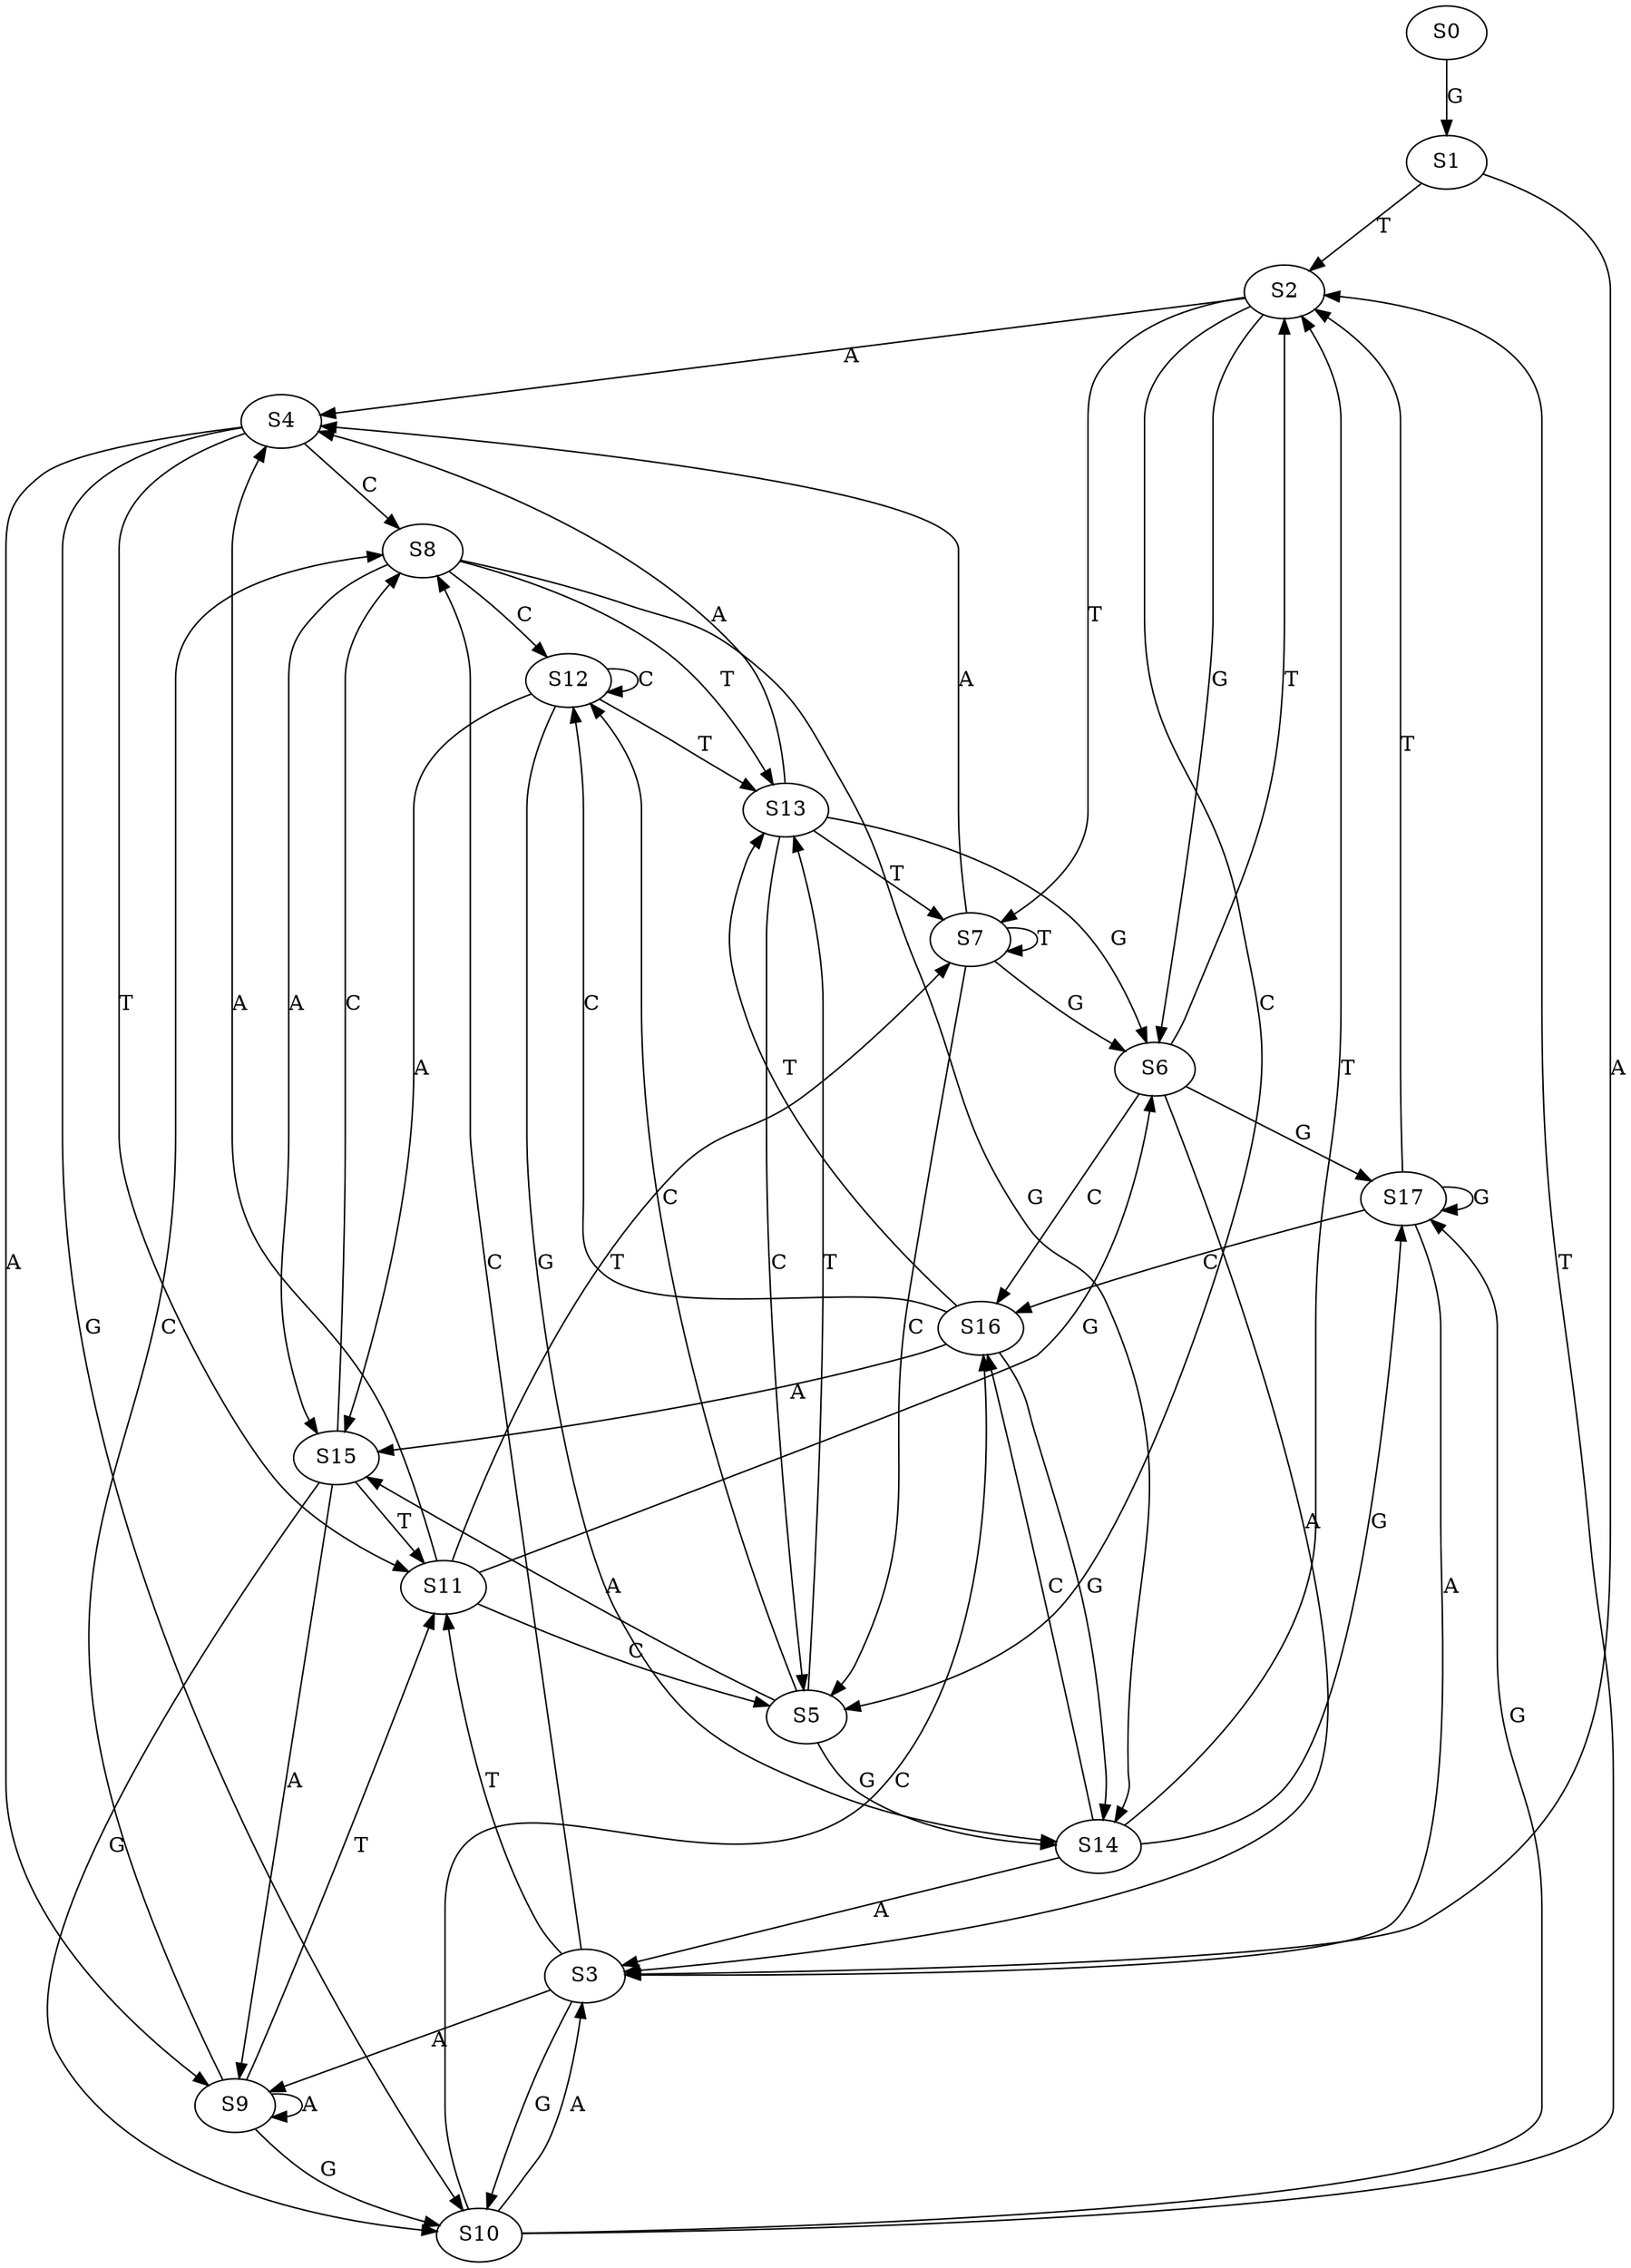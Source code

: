 strict digraph  {
	S0 -> S1 [ label = G ];
	S1 -> S2 [ label = T ];
	S1 -> S3 [ label = A ];
	S2 -> S4 [ label = A ];
	S2 -> S5 [ label = C ];
	S2 -> S6 [ label = G ];
	S2 -> S7 [ label = T ];
	S3 -> S8 [ label = C ];
	S3 -> S9 [ label = A ];
	S3 -> S10 [ label = G ];
	S3 -> S11 [ label = T ];
	S4 -> S10 [ label = G ];
	S4 -> S9 [ label = A ];
	S4 -> S8 [ label = C ];
	S4 -> S11 [ label = T ];
	S5 -> S12 [ label = C ];
	S5 -> S13 [ label = T ];
	S5 -> S14 [ label = G ];
	S5 -> S15 [ label = A ];
	S6 -> S16 [ label = C ];
	S6 -> S2 [ label = T ];
	S6 -> S17 [ label = G ];
	S6 -> S3 [ label = A ];
	S7 -> S4 [ label = A ];
	S7 -> S5 [ label = C ];
	S7 -> S6 [ label = G ];
	S7 -> S7 [ label = T ];
	S8 -> S14 [ label = G ];
	S8 -> S12 [ label = C ];
	S8 -> S13 [ label = T ];
	S8 -> S15 [ label = A ];
	S9 -> S10 [ label = G ];
	S9 -> S8 [ label = C ];
	S9 -> S9 [ label = A ];
	S9 -> S11 [ label = T ];
	S10 -> S16 [ label = C ];
	S10 -> S17 [ label = G ];
	S10 -> S3 [ label = A ];
	S10 -> S2 [ label = T ];
	S11 -> S4 [ label = A ];
	S11 -> S5 [ label = C ];
	S11 -> S7 [ label = T ];
	S11 -> S6 [ label = G ];
	S12 -> S15 [ label = A ];
	S12 -> S14 [ label = G ];
	S12 -> S12 [ label = C ];
	S12 -> S13 [ label = T ];
	S13 -> S7 [ label = T ];
	S13 -> S4 [ label = A ];
	S13 -> S6 [ label = G ];
	S13 -> S5 [ label = C ];
	S14 -> S17 [ label = G ];
	S14 -> S16 [ label = C ];
	S14 -> S3 [ label = A ];
	S14 -> S2 [ label = T ];
	S15 -> S8 [ label = C ];
	S15 -> S10 [ label = G ];
	S15 -> S11 [ label = T ];
	S15 -> S9 [ label = A ];
	S16 -> S14 [ label = G ];
	S16 -> S13 [ label = T ];
	S16 -> S12 [ label = C ];
	S16 -> S15 [ label = A ];
	S17 -> S2 [ label = T ];
	S17 -> S3 [ label = A ];
	S17 -> S16 [ label = C ];
	S17 -> S17 [ label = G ];
}
